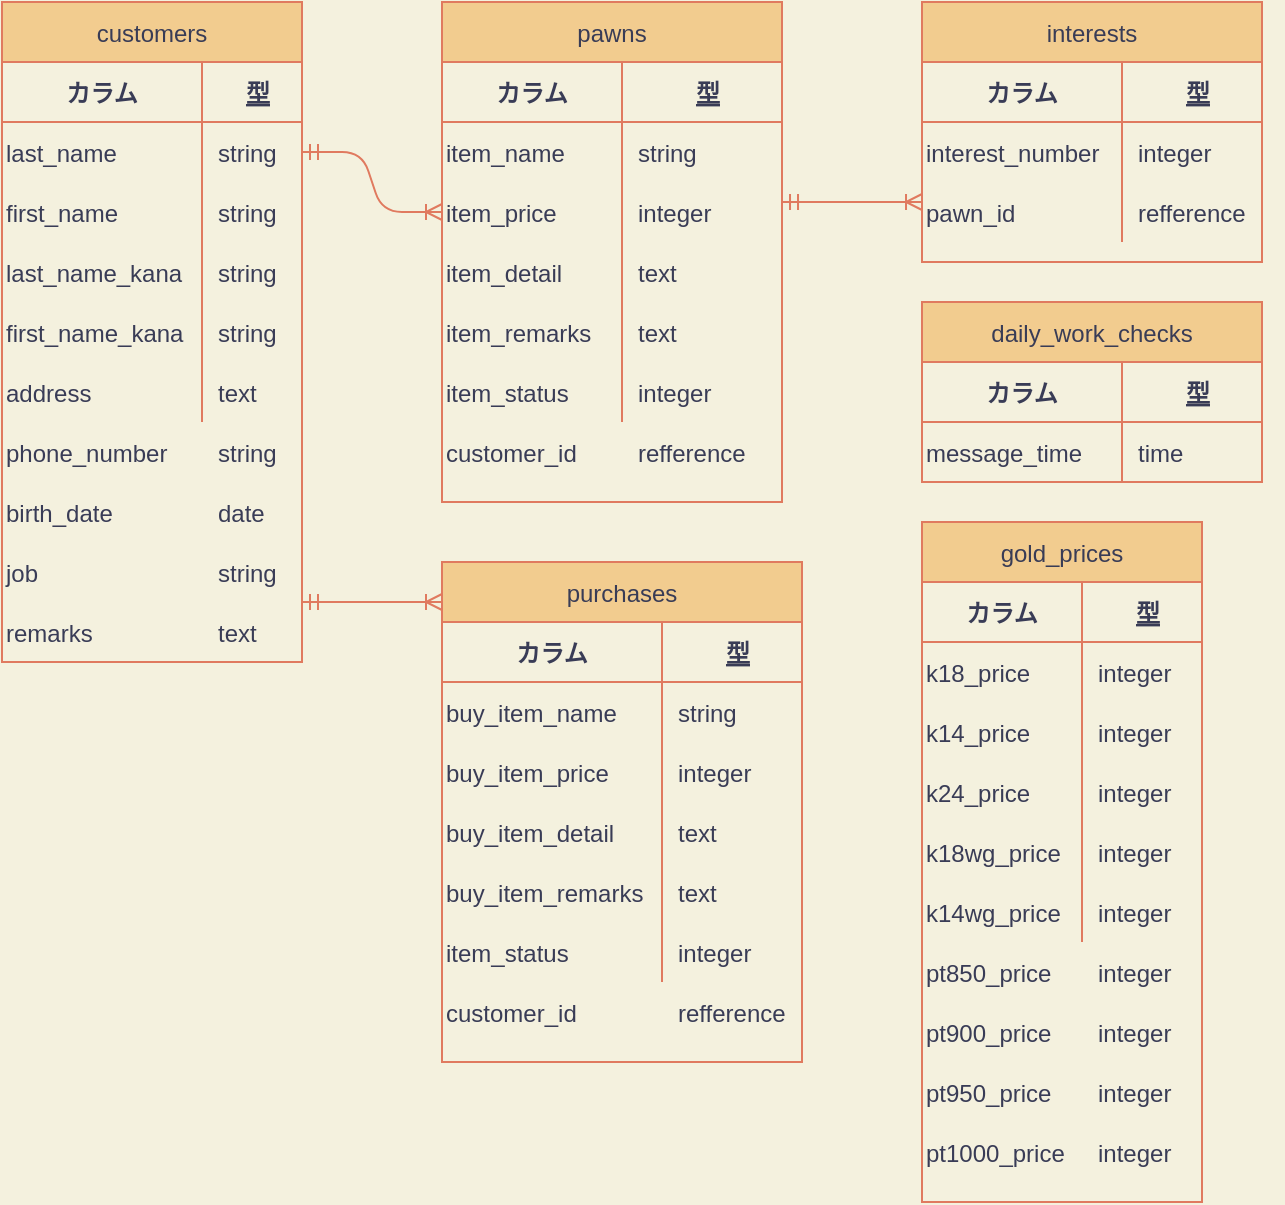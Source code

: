 <mxfile>
    <diagram id="DcBih9bzMBTXwJPgr-JT" name="ページ1">
        <mxGraphModel dx="356" dy="654" grid="1" gridSize="10" guides="1" tooltips="1" connect="1" arrows="1" fold="1" page="1" pageScale="1" pageWidth="827" pageHeight="1169" background="#F4F1DE" math="0" shadow="0">
            <root>
                <mxCell id="0"/>
                <mxCell id="1" parent="0"/>
                <mxCell id="56" value="pawns" style="shape=table;startSize=30;container=1;collapsible=1;childLayout=tableLayout;fixedRows=1;rowLines=0;fontStyle=0;align=center;resizeLast=1;fillColor=#F2CC8F;strokeColor=#E07A5F;fontColor=#393C56;" parent="1" vertex="1">
                    <mxGeometry x="240" y="20" width="170" height="250" as="geometry"/>
                </mxCell>
                <mxCell id="57" value="" style="shape=partialRectangle;collapsible=0;dropTarget=0;pointerEvents=0;fillColor=none;top=0;left=0;bottom=1;right=0;points=[[0,0.5],[1,0.5]];portConstraint=eastwest;strokeColor=#E07A5F;fontColor=#393C56;" parent="56" vertex="1">
                    <mxGeometry y="30" width="170" height="30" as="geometry"/>
                </mxCell>
                <mxCell id="58" value="カラム" style="shape=partialRectangle;connectable=0;fillColor=none;top=0;left=0;bottom=0;right=0;fontStyle=1;overflow=hidden;strokeColor=#E07A5F;fontColor=#393C56;" parent="57" vertex="1">
                    <mxGeometry width="90" height="30" as="geometry"/>
                </mxCell>
                <mxCell id="59" value="型" style="shape=partialRectangle;connectable=0;fillColor=none;top=0;left=0;bottom=0;right=0;align=center;spacingLeft=6;fontStyle=5;overflow=hidden;strokeColor=#E07A5F;fontColor=#393C56;" parent="57" vertex="1">
                    <mxGeometry x="90" width="80" height="30" as="geometry"/>
                </mxCell>
                <mxCell id="60" value="" style="shape=partialRectangle;collapsible=0;dropTarget=0;pointerEvents=0;fillColor=none;top=0;left=0;bottom=0;right=0;points=[[0,0.5],[1,0.5]];portConstraint=eastwest;strokeColor=#E07A5F;fontColor=#393C56;" parent="56" vertex="1">
                    <mxGeometry y="60" width="170" height="30" as="geometry"/>
                </mxCell>
                <mxCell id="61" value="item_name" style="shape=partialRectangle;connectable=0;fillColor=none;top=0;left=0;bottom=0;right=0;editable=1;overflow=hidden;align=left;strokeColor=#E07A5F;fontColor=#393C56;" parent="60" vertex="1">
                    <mxGeometry width="90" height="30" as="geometry"/>
                </mxCell>
                <mxCell id="62" value="string" style="shape=partialRectangle;connectable=0;fillColor=none;top=0;left=0;bottom=0;right=0;align=left;spacingLeft=6;overflow=hidden;strokeColor=#E07A5F;fontColor=#393C56;" parent="60" vertex="1">
                    <mxGeometry x="90" width="80" height="30" as="geometry"/>
                </mxCell>
                <mxCell id="63" value="" style="shape=partialRectangle;collapsible=0;dropTarget=0;pointerEvents=0;fillColor=none;top=0;left=0;bottom=0;right=0;points=[[0,0.5],[1,0.5]];portConstraint=eastwest;strokeColor=#E07A5F;fontColor=#393C56;" parent="56" vertex="1">
                    <mxGeometry y="90" width="170" height="30" as="geometry"/>
                </mxCell>
                <mxCell id="64" value="item_price" style="shape=partialRectangle;connectable=0;fillColor=none;top=0;left=0;bottom=0;right=0;editable=1;overflow=hidden;align=left;strokeColor=#E07A5F;fontColor=#393C56;" parent="63" vertex="1">
                    <mxGeometry width="90" height="30" as="geometry"/>
                </mxCell>
                <mxCell id="65" value="integer" style="shape=partialRectangle;connectable=0;fillColor=none;top=0;left=0;bottom=0;right=0;align=left;spacingLeft=6;overflow=hidden;strokeColor=#E07A5F;fontColor=#393C56;" parent="63" vertex="1">
                    <mxGeometry x="90" width="80" height="30" as="geometry"/>
                </mxCell>
                <mxCell id="66" value="" style="shape=partialRectangle;collapsible=0;dropTarget=0;pointerEvents=0;fillColor=none;top=0;left=0;bottom=0;right=0;points=[[0,0.5],[1,0.5]];portConstraint=eastwest;strokeColor=#E07A5F;fontColor=#393C56;" parent="56" vertex="1">
                    <mxGeometry y="120" width="170" height="30" as="geometry"/>
                </mxCell>
                <mxCell id="67" value="item_detail" style="shape=partialRectangle;connectable=0;fillColor=none;top=0;left=0;bottom=0;right=0;editable=1;overflow=hidden;align=left;strokeColor=#E07A5F;fontColor=#393C56;" parent="66" vertex="1">
                    <mxGeometry width="90" height="30" as="geometry"/>
                </mxCell>
                <mxCell id="68" value="text" style="shape=partialRectangle;connectable=0;fillColor=none;top=0;left=0;bottom=0;right=0;align=left;spacingLeft=6;overflow=hidden;strokeColor=#E07A5F;fontColor=#393C56;" parent="66" vertex="1">
                    <mxGeometry x="90" width="80" height="30" as="geometry"/>
                </mxCell>
                <mxCell id="69" value="" style="shape=partialRectangle;collapsible=0;dropTarget=0;pointerEvents=0;fillColor=none;top=0;left=0;bottom=0;right=0;points=[[0,0.5],[1,0.5]];portConstraint=eastwest;strokeColor=#E07A5F;fontColor=#393C56;" parent="56" vertex="1">
                    <mxGeometry y="150" width="170" height="30" as="geometry"/>
                </mxCell>
                <mxCell id="70" value="item_remarks" style="shape=partialRectangle;connectable=0;fillColor=none;top=0;left=0;bottom=0;right=0;editable=1;overflow=hidden;align=left;strokeColor=#E07A5F;fontColor=#393C56;" parent="69" vertex="1">
                    <mxGeometry width="90" height="30" as="geometry"/>
                </mxCell>
                <mxCell id="71" value="text" style="shape=partialRectangle;connectable=0;fillColor=none;top=0;left=0;bottom=0;right=0;align=left;spacingLeft=6;overflow=hidden;strokeColor=#E07A5F;fontColor=#393C56;" parent="69" vertex="1">
                    <mxGeometry x="90" width="80" height="30" as="geometry"/>
                </mxCell>
                <mxCell id="72" value="" style="shape=partialRectangle;collapsible=0;dropTarget=0;pointerEvents=0;fillColor=none;top=0;left=0;bottom=0;right=0;points=[[0,0.5],[1,0.5]];portConstraint=eastwest;strokeColor=#E07A5F;fontColor=#393C56;" parent="56" vertex="1">
                    <mxGeometry y="180" width="170" height="30" as="geometry"/>
                </mxCell>
                <mxCell id="73" value="item_status" style="shape=partialRectangle;connectable=0;fillColor=none;top=0;left=0;bottom=0;right=0;editable=1;overflow=hidden;align=left;strokeColor=#E07A5F;fontColor=#393C56;" parent="72" vertex="1">
                    <mxGeometry width="90" height="30" as="geometry"/>
                </mxCell>
                <mxCell id="74" value="integer" style="shape=partialRectangle;connectable=0;fillColor=none;top=0;left=0;bottom=0;right=0;align=left;spacingLeft=6;overflow=hidden;strokeColor=#E07A5F;fontColor=#393C56;" parent="72" vertex="1">
                    <mxGeometry x="90" width="80" height="30" as="geometry"/>
                </mxCell>
                <mxCell id="75" value="" style="shape=partialRectangle;collapsible=0;dropTarget=0;pointerEvents=0;fillColor=none;top=0;left=0;bottom=0;right=0;points=[[0,0.5],[1,0.5]];portConstraint=eastwest;strokeColor=#E07A5F;fontColor=#393C56;" parent="1" vertex="1">
                    <mxGeometry x="240" y="230" width="170.01" height="30" as="geometry"/>
                </mxCell>
                <mxCell id="76" value="customer_id" style="shape=partialRectangle;connectable=0;fillColor=none;top=0;left=0;bottom=0;right=0;editable=1;overflow=hidden;align=left;strokeColor=#E07A5F;fontColor=#393C56;" parent="75" vertex="1">
                    <mxGeometry width="110.5" height="30" as="geometry"/>
                </mxCell>
                <mxCell id="77" value="refference" style="shape=partialRectangle;connectable=0;fillColor=none;top=0;left=0;bottom=0;right=0;align=left;spacingLeft=6;overflow=hidden;strokeColor=#E07A5F;fontColor=#393C56;" parent="75" vertex="1">
                    <mxGeometry x="90.01" width="80" height="30" as="geometry"/>
                </mxCell>
                <mxCell id="79" value="" style="group" parent="1" vertex="1" connectable="0">
                    <mxGeometry x="20" y="20" width="150" height="330" as="geometry"/>
                </mxCell>
                <mxCell id="15" value="customers" style="shape=table;startSize=30;container=1;collapsible=1;childLayout=tableLayout;fixedRows=1;rowLines=0;fontStyle=0;align=center;resizeLast=1;fillColor=#F2CC8F;strokeColor=#E07A5F;fontColor=#393C56;" parent="79" vertex="1">
                    <mxGeometry width="150" height="330" as="geometry"/>
                </mxCell>
                <mxCell id="16" value="" style="shape=partialRectangle;collapsible=0;dropTarget=0;pointerEvents=0;fillColor=none;top=0;left=0;bottom=1;right=0;points=[[0,0.5],[1,0.5]];portConstraint=eastwest;strokeColor=#E07A5F;fontColor=#393C56;" parent="15" vertex="1">
                    <mxGeometry y="30" width="150" height="30" as="geometry"/>
                </mxCell>
                <mxCell id="17" value="カラム" style="shape=partialRectangle;connectable=0;fillColor=none;top=0;left=0;bottom=0;right=0;fontStyle=1;overflow=hidden;strokeColor=#E07A5F;fontColor=#393C56;" parent="16" vertex="1">
                    <mxGeometry width="100" height="30" as="geometry"/>
                </mxCell>
                <mxCell id="18" value="型" style="shape=partialRectangle;connectable=0;fillColor=none;top=0;left=0;bottom=0;right=0;align=center;spacingLeft=6;fontStyle=5;overflow=hidden;strokeColor=#E07A5F;fontColor=#393C56;" parent="16" vertex="1">
                    <mxGeometry x="100" width="50" height="30" as="geometry"/>
                </mxCell>
                <mxCell id="22" value="" style="shape=partialRectangle;collapsible=0;dropTarget=0;pointerEvents=0;fillColor=none;top=0;left=0;bottom=0;right=0;points=[[0,0.5],[1,0.5]];portConstraint=eastwest;strokeColor=#E07A5F;fontColor=#393C56;" parent="15" vertex="1">
                    <mxGeometry y="60" width="150" height="30" as="geometry"/>
                </mxCell>
                <mxCell id="23" value="last_name" style="shape=partialRectangle;connectable=0;fillColor=none;top=0;left=0;bottom=0;right=0;editable=1;overflow=hidden;align=left;strokeColor=#E07A5F;fontColor=#393C56;" parent="22" vertex="1">
                    <mxGeometry width="100" height="30" as="geometry"/>
                </mxCell>
                <mxCell id="24" value="string" style="shape=partialRectangle;connectable=0;fillColor=none;top=0;left=0;bottom=0;right=0;align=left;spacingLeft=6;overflow=hidden;strokeColor=#E07A5F;fontColor=#393C56;" parent="22" vertex="1">
                    <mxGeometry x="100" width="50" height="30" as="geometry"/>
                </mxCell>
                <mxCell id="25" value="" style="shape=partialRectangle;collapsible=0;dropTarget=0;pointerEvents=0;fillColor=none;top=0;left=0;bottom=0;right=0;points=[[0,0.5],[1,0.5]];portConstraint=eastwest;strokeColor=#E07A5F;fontColor=#393C56;" parent="15" vertex="1">
                    <mxGeometry y="90" width="150" height="30" as="geometry"/>
                </mxCell>
                <mxCell id="26" value="first_name" style="shape=partialRectangle;connectable=0;fillColor=none;top=0;left=0;bottom=0;right=0;editable=1;overflow=hidden;align=left;strokeColor=#E07A5F;fontColor=#393C56;" parent="25" vertex="1">
                    <mxGeometry width="100" height="30" as="geometry"/>
                </mxCell>
                <mxCell id="27" value="string" style="shape=partialRectangle;connectable=0;fillColor=none;top=0;left=0;bottom=0;right=0;align=left;spacingLeft=6;overflow=hidden;strokeColor=#E07A5F;fontColor=#393C56;" parent="25" vertex="1">
                    <mxGeometry x="100" width="50" height="30" as="geometry"/>
                </mxCell>
                <mxCell id="34" value="" style="shape=partialRectangle;collapsible=0;dropTarget=0;pointerEvents=0;fillColor=none;top=0;left=0;bottom=0;right=0;points=[[0,0.5],[1,0.5]];portConstraint=eastwest;strokeColor=#E07A5F;fontColor=#393C56;" parent="15" vertex="1">
                    <mxGeometry y="120" width="150" height="30" as="geometry"/>
                </mxCell>
                <mxCell id="35" value="last_name_kana" style="shape=partialRectangle;connectable=0;fillColor=none;top=0;left=0;bottom=0;right=0;editable=1;overflow=hidden;align=left;strokeColor=#E07A5F;fontColor=#393C56;" parent="34" vertex="1">
                    <mxGeometry width="100" height="30" as="geometry"/>
                </mxCell>
                <mxCell id="36" value="string" style="shape=partialRectangle;connectable=0;fillColor=none;top=0;left=0;bottom=0;right=0;align=left;spacingLeft=6;overflow=hidden;strokeColor=#E07A5F;fontColor=#393C56;" parent="34" vertex="1">
                    <mxGeometry x="100" width="50" height="30" as="geometry"/>
                </mxCell>
                <mxCell id="37" value="" style="shape=partialRectangle;collapsible=0;dropTarget=0;pointerEvents=0;fillColor=none;top=0;left=0;bottom=0;right=0;points=[[0,0.5],[1,0.5]];portConstraint=eastwest;strokeColor=#E07A5F;fontColor=#393C56;" parent="15" vertex="1">
                    <mxGeometry y="150" width="150" height="30" as="geometry"/>
                </mxCell>
                <mxCell id="38" value="first_name_kana" style="shape=partialRectangle;connectable=0;fillColor=none;top=0;left=0;bottom=0;right=0;editable=1;overflow=hidden;align=left;strokeColor=#E07A5F;fontColor=#393C56;" parent="37" vertex="1">
                    <mxGeometry width="100" height="30" as="geometry"/>
                </mxCell>
                <mxCell id="39" value="string" style="shape=partialRectangle;connectable=0;fillColor=none;top=0;left=0;bottom=0;right=0;align=left;spacingLeft=6;overflow=hidden;strokeColor=#E07A5F;fontColor=#393C56;" parent="37" vertex="1">
                    <mxGeometry x="100" width="50" height="30" as="geometry"/>
                </mxCell>
                <mxCell id="40" value="" style="shape=partialRectangle;collapsible=0;dropTarget=0;pointerEvents=0;fillColor=none;top=0;left=0;bottom=0;right=0;points=[[0,0.5],[1,0.5]];portConstraint=eastwest;strokeColor=#E07A5F;fontColor=#393C56;" parent="15" vertex="1">
                    <mxGeometry y="180" width="150" height="30" as="geometry"/>
                </mxCell>
                <mxCell id="41" value="address" style="shape=partialRectangle;connectable=0;fillColor=none;top=0;left=0;bottom=0;right=0;editable=1;overflow=hidden;align=left;strokeColor=#E07A5F;fontColor=#393C56;" parent="40" vertex="1">
                    <mxGeometry width="100" height="30" as="geometry"/>
                </mxCell>
                <mxCell id="42" value="text" style="shape=partialRectangle;connectable=0;fillColor=none;top=0;left=0;bottom=0;right=0;align=left;spacingLeft=6;overflow=hidden;strokeColor=#E07A5F;fontColor=#393C56;" parent="40" vertex="1">
                    <mxGeometry x="100" width="50" height="30" as="geometry"/>
                </mxCell>
                <mxCell id="44" value="" style="shape=partialRectangle;collapsible=0;dropTarget=0;pointerEvents=0;fillColor=none;top=0;left=0;bottom=0;right=0;points=[[0,0.5],[1,0.5]];portConstraint=eastwest;strokeColor=#E07A5F;fontColor=#393C56;" parent="79" vertex="1">
                    <mxGeometry y="240" width="150" height="30" as="geometry"/>
                </mxCell>
                <mxCell id="45" value="birth_date" style="shape=partialRectangle;connectable=0;fillColor=none;top=0;left=0;bottom=0;right=0;editable=1;overflow=hidden;align=left;strokeColor=#E07A5F;fontColor=#393C56;" parent="44" vertex="1">
                    <mxGeometry width="108.333" height="30" as="geometry"/>
                </mxCell>
                <mxCell id="47" value="" style="shape=partialRectangle;collapsible=0;dropTarget=0;pointerEvents=0;fillColor=none;top=0;left=0;bottom=0;right=0;points=[[0,0.5],[1,0.5]];portConstraint=eastwest;strokeColor=#E07A5F;fontColor=#393C56;" parent="79" vertex="1">
                    <mxGeometry y="210" width="150" height="30" as="geometry"/>
                </mxCell>
                <mxCell id="48" value="phone_number" style="shape=partialRectangle;connectable=0;fillColor=none;top=0;left=0;bottom=0;right=0;editable=1;overflow=hidden;align=left;strokeColor=#E07A5F;fontColor=#393C56;" parent="47" vertex="1">
                    <mxGeometry width="108.333" height="30" as="geometry"/>
                </mxCell>
                <mxCell id="50" value="" style="shape=partialRectangle;collapsible=0;dropTarget=0;pointerEvents=0;fillColor=none;top=0;left=0;bottom=0;right=0;points=[[0,0.5],[1,0.5]];portConstraint=eastwest;strokeColor=#E07A5F;fontColor=#393C56;" parent="79" vertex="1">
                    <mxGeometry y="300" width="150" height="30" as="geometry"/>
                </mxCell>
                <mxCell id="51" value="remarks" style="shape=partialRectangle;connectable=0;fillColor=none;top=0;left=0;bottom=0;right=0;editable=1;overflow=hidden;align=left;strokeColor=#E07A5F;fontColor=#393C56;" parent="50" vertex="1">
                    <mxGeometry width="108.333" height="30" as="geometry"/>
                </mxCell>
                <mxCell id="53" value="" style="shape=partialRectangle;collapsible=0;dropTarget=0;pointerEvents=0;fillColor=none;top=0;left=0;bottom=0;right=0;points=[[0,0.5],[1,0.5]];portConstraint=eastwest;strokeColor=#E07A5F;fontColor=#393C56;" parent="79" vertex="1">
                    <mxGeometry y="270" width="150" height="30" as="geometry"/>
                </mxCell>
                <mxCell id="54" value="job" style="shape=partialRectangle;connectable=0;fillColor=none;top=0;left=0;bottom=0;right=0;editable=1;overflow=hidden;align=left;strokeColor=#E07A5F;fontColor=#393C56;" parent="53" vertex="1">
                    <mxGeometry width="108.333" height="30" as="geometry"/>
                </mxCell>
                <mxCell id="49" value="string" style="shape=partialRectangle;connectable=0;fillColor=none;top=0;left=0;bottom=0;right=0;align=left;spacingLeft=6;overflow=hidden;strokeColor=#E07A5F;fontColor=#393C56;" parent="79" vertex="1">
                    <mxGeometry x="100.003" y="210" width="41.667" height="30" as="geometry"/>
                </mxCell>
                <mxCell id="46" value="date" style="shape=partialRectangle;connectable=0;fillColor=none;top=0;left=0;bottom=0;right=0;align=left;spacingLeft=6;overflow=hidden;strokeColor=#E07A5F;fontColor=#393C56;" parent="79" vertex="1">
                    <mxGeometry x="100.003" y="240" width="41.667" height="30" as="geometry"/>
                </mxCell>
                <mxCell id="55" value="string" style="shape=partialRectangle;connectable=0;fillColor=none;top=0;left=0;bottom=0;right=0;align=left;spacingLeft=6;overflow=hidden;strokeColor=#E07A5F;fontColor=#393C56;" parent="79" vertex="1">
                    <mxGeometry x="100.003" y="270" width="41.667" height="30" as="geometry"/>
                </mxCell>
                <mxCell id="52" value="text" style="shape=partialRectangle;connectable=0;fillColor=none;top=0;left=0;bottom=0;right=0;align=left;spacingLeft=6;overflow=hidden;strokeColor=#E07A5F;fontColor=#393C56;" parent="79" vertex="1">
                    <mxGeometry x="100.003" y="300" width="41.667" height="30" as="geometry"/>
                </mxCell>
                <mxCell id="83" value="" style="edgeStyle=entityRelationEdgeStyle;fontSize=12;html=1;endArrow=ERoneToMany;startArrow=ERmandOne;fontColor=#393C56;strokeColor=#E07A5F;fillColor=#F2CC8F;exitX=1;exitY=0.5;exitDx=0;exitDy=0;entryX=0;entryY=0.5;entryDx=0;entryDy=0;" parent="1" source="22" target="63" edge="1">
                    <mxGeometry width="100" height="100" relative="1" as="geometry">
                        <mxPoint x="330" y="390" as="sourcePoint"/>
                        <mxPoint x="430" y="290" as="targetPoint"/>
                    </mxGeometry>
                </mxCell>
                <mxCell id="84" value="purchases" style="shape=table;startSize=30;container=1;collapsible=1;childLayout=tableLayout;fixedRows=1;rowLines=0;fontStyle=0;align=center;resizeLast=1;fillColor=#F2CC8F;strokeColor=#E07A5F;fontColor=#393C56;" parent="1" vertex="1">
                    <mxGeometry x="240" y="300" width="180" height="250" as="geometry"/>
                </mxCell>
                <mxCell id="85" value="" style="shape=partialRectangle;collapsible=0;dropTarget=0;pointerEvents=0;fillColor=none;top=0;left=0;bottom=1;right=0;points=[[0,0.5],[1,0.5]];portConstraint=eastwest;strokeColor=#E07A5F;fontColor=#393C56;" parent="84" vertex="1">
                    <mxGeometry y="30" width="180" height="30" as="geometry"/>
                </mxCell>
                <mxCell id="86" value="カラム" style="shape=partialRectangle;connectable=0;fillColor=none;top=0;left=0;bottom=0;right=0;fontStyle=1;overflow=hidden;strokeColor=#E07A5F;fontColor=#393C56;" parent="85" vertex="1">
                    <mxGeometry width="110" height="30" as="geometry"/>
                </mxCell>
                <mxCell id="87" value="型" style="shape=partialRectangle;connectable=0;fillColor=none;top=0;left=0;bottom=0;right=0;align=center;spacingLeft=6;fontStyle=5;overflow=hidden;strokeColor=#E07A5F;fontColor=#393C56;" parent="85" vertex="1">
                    <mxGeometry x="110" width="70" height="30" as="geometry"/>
                </mxCell>
                <mxCell id="88" value="" style="shape=partialRectangle;collapsible=0;dropTarget=0;pointerEvents=0;fillColor=none;top=0;left=0;bottom=0;right=0;points=[[0,0.5],[1,0.5]];portConstraint=eastwest;strokeColor=#E07A5F;fontColor=#393C56;" parent="84" vertex="1">
                    <mxGeometry y="60" width="180" height="30" as="geometry"/>
                </mxCell>
                <mxCell id="89" value="buy_item_name" style="shape=partialRectangle;connectable=0;fillColor=none;top=0;left=0;bottom=0;right=0;editable=1;overflow=hidden;align=left;strokeColor=#E07A5F;fontColor=#393C56;" parent="88" vertex="1">
                    <mxGeometry width="110" height="30" as="geometry"/>
                </mxCell>
                <mxCell id="90" value="string" style="shape=partialRectangle;connectable=0;fillColor=none;top=0;left=0;bottom=0;right=0;align=left;spacingLeft=6;overflow=hidden;strokeColor=#E07A5F;fontColor=#393C56;" parent="88" vertex="1">
                    <mxGeometry x="110" width="70" height="30" as="geometry"/>
                </mxCell>
                <mxCell id="91" value="" style="shape=partialRectangle;collapsible=0;dropTarget=0;pointerEvents=0;fillColor=none;top=0;left=0;bottom=0;right=0;points=[[0,0.5],[1,0.5]];portConstraint=eastwest;strokeColor=#E07A5F;fontColor=#393C56;" parent="84" vertex="1">
                    <mxGeometry y="90" width="180" height="30" as="geometry"/>
                </mxCell>
                <mxCell id="92" value="buy_item_price" style="shape=partialRectangle;connectable=0;fillColor=none;top=0;left=0;bottom=0;right=0;editable=1;overflow=hidden;align=left;strokeColor=#E07A5F;fontColor=#393C56;" parent="91" vertex="1">
                    <mxGeometry width="110" height="30" as="geometry"/>
                </mxCell>
                <mxCell id="93" value="integer" style="shape=partialRectangle;connectable=0;fillColor=none;top=0;left=0;bottom=0;right=0;align=left;spacingLeft=6;overflow=hidden;strokeColor=#E07A5F;fontColor=#393C56;" parent="91" vertex="1">
                    <mxGeometry x="110" width="70" height="30" as="geometry"/>
                </mxCell>
                <mxCell id="94" value="" style="shape=partialRectangle;collapsible=0;dropTarget=0;pointerEvents=0;fillColor=none;top=0;left=0;bottom=0;right=0;points=[[0,0.5],[1,0.5]];portConstraint=eastwest;strokeColor=#E07A5F;fontColor=#393C56;" parent="84" vertex="1">
                    <mxGeometry y="120" width="180" height="30" as="geometry"/>
                </mxCell>
                <mxCell id="95" value="buy_item_detail" style="shape=partialRectangle;connectable=0;fillColor=none;top=0;left=0;bottom=0;right=0;editable=1;overflow=hidden;align=left;strokeColor=#E07A5F;fontColor=#393C56;" parent="94" vertex="1">
                    <mxGeometry width="110" height="30" as="geometry"/>
                </mxCell>
                <mxCell id="96" value="text" style="shape=partialRectangle;connectable=0;fillColor=none;top=0;left=0;bottom=0;right=0;align=left;spacingLeft=6;overflow=hidden;strokeColor=#E07A5F;fontColor=#393C56;" parent="94" vertex="1">
                    <mxGeometry x="110" width="70" height="30" as="geometry"/>
                </mxCell>
                <mxCell id="97" value="" style="shape=partialRectangle;collapsible=0;dropTarget=0;pointerEvents=0;fillColor=none;top=0;left=0;bottom=0;right=0;points=[[0,0.5],[1,0.5]];portConstraint=eastwest;strokeColor=#E07A5F;fontColor=#393C56;" parent="84" vertex="1">
                    <mxGeometry y="150" width="180" height="30" as="geometry"/>
                </mxCell>
                <mxCell id="98" value="buy_item_remarks" style="shape=partialRectangle;connectable=0;fillColor=none;top=0;left=0;bottom=0;right=0;editable=1;overflow=hidden;align=left;strokeColor=#E07A5F;fontColor=#393C56;" parent="97" vertex="1">
                    <mxGeometry width="110" height="30" as="geometry"/>
                </mxCell>
                <mxCell id="99" value="text" style="shape=partialRectangle;connectable=0;fillColor=none;top=0;left=0;bottom=0;right=0;align=left;spacingLeft=6;overflow=hidden;strokeColor=#E07A5F;fontColor=#393C56;" parent="97" vertex="1">
                    <mxGeometry x="110" width="70" height="30" as="geometry"/>
                </mxCell>
                <mxCell id="100" value="" style="shape=partialRectangle;collapsible=0;dropTarget=0;pointerEvents=0;fillColor=none;top=0;left=0;bottom=0;right=0;points=[[0,0.5],[1,0.5]];portConstraint=eastwest;strokeColor=#E07A5F;fontColor=#393C56;" parent="84" vertex="1">
                    <mxGeometry y="180" width="180" height="30" as="geometry"/>
                </mxCell>
                <mxCell id="101" value="item_status" style="shape=partialRectangle;connectable=0;fillColor=none;top=0;left=0;bottom=0;right=0;editable=1;overflow=hidden;align=left;strokeColor=#E07A5F;fontColor=#393C56;" parent="100" vertex="1">
                    <mxGeometry width="110" height="30" as="geometry"/>
                </mxCell>
                <mxCell id="102" value="integer" style="shape=partialRectangle;connectable=0;fillColor=none;top=0;left=0;bottom=0;right=0;align=left;spacingLeft=6;overflow=hidden;strokeColor=#E07A5F;fontColor=#393C56;" parent="100" vertex="1">
                    <mxGeometry x="110" width="70" height="30" as="geometry"/>
                </mxCell>
                <mxCell id="103" value="" style="shape=partialRectangle;collapsible=0;dropTarget=0;pointerEvents=0;fillColor=none;top=0;left=0;bottom=0;right=0;points=[[0,0.5],[1,0.5]];portConstraint=eastwest;strokeColor=#E07A5F;fontColor=#393C56;" parent="1" vertex="1">
                    <mxGeometry x="240" y="510" width="170.01" height="30" as="geometry"/>
                </mxCell>
                <mxCell id="104" value="customer_id" style="shape=partialRectangle;connectable=0;fillColor=none;top=0;left=0;bottom=0;right=0;editable=1;overflow=hidden;align=left;strokeColor=#E07A5F;fontColor=#393C56;" parent="103" vertex="1">
                    <mxGeometry width="110.5" height="30" as="geometry"/>
                </mxCell>
                <mxCell id="105" value="refference" style="shape=partialRectangle;connectable=0;fillColor=none;top=0;left=0;bottom=0;right=0;align=left;spacingLeft=6;overflow=hidden;strokeColor=#E07A5F;fontColor=#393C56;" parent="103" vertex="1">
                    <mxGeometry x="110" width="80" height="30" as="geometry"/>
                </mxCell>
                <mxCell id="106" value="" style="edgeStyle=entityRelationEdgeStyle;fontSize=12;html=1;endArrow=ERoneToMany;startArrow=ERmandOne;fontColor=#393C56;strokeColor=#E07A5F;fillColor=#F2CC8F;exitX=1;exitY=0.5;exitDx=0;exitDy=0;entryX=0;entryY=0.5;entryDx=0;entryDy=0;" parent="1" edge="1">
                    <mxGeometry width="100" height="100" relative="1" as="geometry">
                        <mxPoint x="170" y="320" as="sourcePoint"/>
                        <mxPoint x="240" y="320" as="targetPoint"/>
                    </mxGeometry>
                </mxCell>
                <mxCell id="108" value="interests" style="shape=table;startSize=30;container=1;collapsible=1;childLayout=tableLayout;fixedRows=1;rowLines=0;fontStyle=0;align=center;resizeLast=1;fillColor=#F2CC8F;strokeColor=#E07A5F;fontColor=#393C56;" parent="1" vertex="1">
                    <mxGeometry x="480" y="20" width="170" height="130" as="geometry"/>
                </mxCell>
                <mxCell id="109" value="" style="shape=partialRectangle;collapsible=0;dropTarget=0;pointerEvents=0;fillColor=none;top=0;left=0;bottom=1;right=0;points=[[0,0.5],[1,0.5]];portConstraint=eastwest;strokeColor=#E07A5F;fontColor=#393C56;" parent="108" vertex="1">
                    <mxGeometry y="30" width="170" height="30" as="geometry"/>
                </mxCell>
                <mxCell id="110" value="カラム" style="shape=partialRectangle;connectable=0;fillColor=none;top=0;left=0;bottom=0;right=0;fontStyle=1;overflow=hidden;strokeColor=#E07A5F;fontColor=#393C56;" parent="109" vertex="1">
                    <mxGeometry width="100" height="30" as="geometry"/>
                </mxCell>
                <mxCell id="111" value="型" style="shape=partialRectangle;connectable=0;fillColor=none;top=0;left=0;bottom=0;right=0;align=center;spacingLeft=6;fontStyle=5;overflow=hidden;strokeColor=#E07A5F;fontColor=#393C56;" parent="109" vertex="1">
                    <mxGeometry x="100" width="70" height="30" as="geometry"/>
                </mxCell>
                <mxCell id="112" value="" style="shape=partialRectangle;collapsible=0;dropTarget=0;pointerEvents=0;fillColor=none;top=0;left=0;bottom=0;right=0;points=[[0,0.5],[1,0.5]];portConstraint=eastwest;strokeColor=#E07A5F;fontColor=#393C56;" parent="108" vertex="1">
                    <mxGeometry y="60" width="170" height="30" as="geometry"/>
                </mxCell>
                <mxCell id="113" value="interest_number" style="shape=partialRectangle;connectable=0;fillColor=none;top=0;left=0;bottom=0;right=0;editable=1;overflow=hidden;align=left;strokeColor=#E07A5F;fontColor=#393C56;" parent="112" vertex="1">
                    <mxGeometry width="100" height="30" as="geometry"/>
                </mxCell>
                <mxCell id="114" value="integer" style="shape=partialRectangle;connectable=0;fillColor=none;top=0;left=0;bottom=0;right=0;align=left;spacingLeft=6;overflow=hidden;strokeColor=#E07A5F;fontColor=#393C56;" parent="112" vertex="1">
                    <mxGeometry x="100" width="70" height="30" as="geometry"/>
                </mxCell>
                <mxCell id="115" value="" style="shape=partialRectangle;collapsible=0;dropTarget=0;pointerEvents=0;fillColor=none;top=0;left=0;bottom=0;right=0;points=[[0,0.5],[1,0.5]];portConstraint=eastwest;strokeColor=#E07A5F;fontColor=#393C56;" parent="108" vertex="1">
                    <mxGeometry y="90" width="170" height="30" as="geometry"/>
                </mxCell>
                <mxCell id="116" value="pawn_id" style="shape=partialRectangle;connectable=0;fillColor=none;top=0;left=0;bottom=0;right=0;editable=1;overflow=hidden;align=left;strokeColor=#E07A5F;fontColor=#393C56;" parent="115" vertex="1">
                    <mxGeometry width="100" height="30" as="geometry"/>
                </mxCell>
                <mxCell id="117" value="refference" style="shape=partialRectangle;connectable=0;fillColor=none;top=0;left=0;bottom=0;right=0;align=left;spacingLeft=6;overflow=hidden;strokeColor=#E07A5F;fontColor=#393C56;" parent="115" vertex="1">
                    <mxGeometry x="100" width="70" height="30" as="geometry"/>
                </mxCell>
                <mxCell id="127" value="" style="edgeStyle=entityRelationEdgeStyle;fontSize=12;html=1;endArrow=ERoneToMany;startArrow=ERmandOne;fontColor=#393C56;strokeColor=#E07A5F;fillColor=#F2CC8F;exitX=1;exitY=0.5;exitDx=0;exitDy=0;entryX=0;entryY=0.5;entryDx=0;entryDy=0;" parent="1" edge="1">
                    <mxGeometry width="100" height="100" relative="1" as="geometry">
                        <mxPoint x="410.01" y="120" as="sourcePoint"/>
                        <mxPoint x="480.01" y="120" as="targetPoint"/>
                    </mxGeometry>
                </mxCell>
                <mxCell id="128" value="daily_work_checks" style="shape=table;startSize=30;container=1;collapsible=1;childLayout=tableLayout;fixedRows=1;rowLines=0;fontStyle=0;align=center;resizeLast=1;fillColor=#F2CC8F;strokeColor=#E07A5F;fontColor=#393C56;" parent="1" vertex="1">
                    <mxGeometry x="480" y="170" width="170" height="90" as="geometry"/>
                </mxCell>
                <mxCell id="129" value="" style="shape=partialRectangle;collapsible=0;dropTarget=0;pointerEvents=0;fillColor=none;top=0;left=0;bottom=1;right=0;points=[[0,0.5],[1,0.5]];portConstraint=eastwest;strokeColor=#E07A5F;fontColor=#393C56;" parent="128" vertex="1">
                    <mxGeometry y="30" width="170" height="30" as="geometry"/>
                </mxCell>
                <mxCell id="130" value="カラム" style="shape=partialRectangle;connectable=0;fillColor=none;top=0;left=0;bottom=0;right=0;fontStyle=1;overflow=hidden;strokeColor=#E07A5F;fontColor=#393C56;" parent="129" vertex="1">
                    <mxGeometry width="100" height="30" as="geometry"/>
                </mxCell>
                <mxCell id="131" value="型" style="shape=partialRectangle;connectable=0;fillColor=none;top=0;left=0;bottom=0;right=0;align=center;spacingLeft=6;fontStyle=5;overflow=hidden;strokeColor=#E07A5F;fontColor=#393C56;" parent="129" vertex="1">
                    <mxGeometry x="100" width="70" height="30" as="geometry"/>
                </mxCell>
                <mxCell id="132" value="" style="shape=partialRectangle;collapsible=0;dropTarget=0;pointerEvents=0;fillColor=none;top=0;left=0;bottom=0;right=0;points=[[0,0.5],[1,0.5]];portConstraint=eastwest;strokeColor=#E07A5F;fontColor=#393C56;" parent="128" vertex="1">
                    <mxGeometry y="60" width="170" height="30" as="geometry"/>
                </mxCell>
                <mxCell id="133" value="message_time" style="shape=partialRectangle;connectable=0;fillColor=none;top=0;left=0;bottom=0;right=0;editable=1;overflow=hidden;align=left;strokeColor=#E07A5F;fontColor=#393C56;" parent="132" vertex="1">
                    <mxGeometry width="100" height="30" as="geometry"/>
                </mxCell>
                <mxCell id="134" value="time" style="shape=partialRectangle;connectable=0;fillColor=none;top=0;left=0;bottom=0;right=0;align=left;spacingLeft=6;overflow=hidden;strokeColor=#E07A5F;fontColor=#393C56;" parent="132" vertex="1">
                    <mxGeometry x="100" width="70" height="30" as="geometry"/>
                </mxCell>
                <mxCell id="138" value="gold_prices" style="shape=table;startSize=30;container=1;collapsible=1;childLayout=tableLayout;fixedRows=1;rowLines=0;fontStyle=0;align=center;resizeLast=1;fillColor=#F2CC8F;strokeColor=#E07A5F;fontColor=#393C56;" parent="1" vertex="1">
                    <mxGeometry x="480" y="280" width="140" height="340" as="geometry"/>
                </mxCell>
                <mxCell id="139" value="" style="shape=partialRectangle;collapsible=0;dropTarget=0;pointerEvents=0;fillColor=none;top=0;left=0;bottom=1;right=0;points=[[0,0.5],[1,0.5]];portConstraint=eastwest;strokeColor=#E07A5F;fontColor=#393C56;" parent="138" vertex="1">
                    <mxGeometry y="30" width="140" height="30" as="geometry"/>
                </mxCell>
                <mxCell id="140" value="カラム" style="shape=partialRectangle;connectable=0;fillColor=none;top=0;left=0;bottom=0;right=0;fontStyle=1;overflow=hidden;strokeColor=#E07A5F;fontColor=#393C56;" parent="139" vertex="1">
                    <mxGeometry width="80" height="30" as="geometry"/>
                </mxCell>
                <mxCell id="141" value="型" style="shape=partialRectangle;connectable=0;fillColor=none;top=0;left=0;bottom=0;right=0;align=center;spacingLeft=6;fontStyle=5;overflow=hidden;strokeColor=#E07A5F;fontColor=#393C56;" parent="139" vertex="1">
                    <mxGeometry x="80" width="60" height="30" as="geometry"/>
                </mxCell>
                <mxCell id="142" value="" style="shape=partialRectangle;collapsible=0;dropTarget=0;pointerEvents=0;fillColor=none;top=0;left=0;bottom=0;right=0;points=[[0,0.5],[1,0.5]];portConstraint=eastwest;strokeColor=#E07A5F;fontColor=#393C56;" parent="138" vertex="1">
                    <mxGeometry y="60" width="140" height="30" as="geometry"/>
                </mxCell>
                <mxCell id="143" value="k18_price" style="shape=partialRectangle;connectable=0;fillColor=none;top=0;left=0;bottom=0;right=0;editable=1;overflow=hidden;align=left;strokeColor=#E07A5F;fontColor=#393C56;" parent="142" vertex="1">
                    <mxGeometry width="80" height="30" as="geometry"/>
                </mxCell>
                <mxCell id="144" value="integer" style="shape=partialRectangle;connectable=0;fillColor=none;top=0;left=0;bottom=0;right=0;align=left;spacingLeft=6;overflow=hidden;strokeColor=#E07A5F;fontColor=#393C56;" parent="142" vertex="1">
                    <mxGeometry x="80" width="60" height="30" as="geometry"/>
                </mxCell>
                <mxCell id="145" value="" style="shape=partialRectangle;collapsible=0;dropTarget=0;pointerEvents=0;fillColor=none;top=0;left=0;bottom=0;right=0;points=[[0,0.5],[1,0.5]];portConstraint=eastwest;strokeColor=#E07A5F;fontColor=#393C56;" parent="138" vertex="1">
                    <mxGeometry y="90" width="140" height="30" as="geometry"/>
                </mxCell>
                <mxCell id="146" value="k14_price" style="shape=partialRectangle;connectable=0;fillColor=none;top=0;left=0;bottom=0;right=0;editable=1;overflow=hidden;align=left;strokeColor=#E07A5F;fontColor=#393C56;" parent="145" vertex="1">
                    <mxGeometry width="80" height="30" as="geometry"/>
                </mxCell>
                <mxCell id="147" value="integer" style="shape=partialRectangle;connectable=0;fillColor=none;top=0;left=0;bottom=0;right=0;align=left;spacingLeft=6;overflow=hidden;strokeColor=#E07A5F;fontColor=#393C56;" parent="145" vertex="1">
                    <mxGeometry x="80" width="60" height="30" as="geometry"/>
                </mxCell>
                <mxCell id="148" value="" style="shape=partialRectangle;collapsible=0;dropTarget=0;pointerEvents=0;fillColor=none;top=0;left=0;bottom=0;right=0;points=[[0,0.5],[1,0.5]];portConstraint=eastwest;strokeColor=#E07A5F;fontColor=#393C56;" parent="138" vertex="1">
                    <mxGeometry y="120" width="140" height="30" as="geometry"/>
                </mxCell>
                <mxCell id="149" value="k24_price" style="shape=partialRectangle;connectable=0;fillColor=none;top=0;left=0;bottom=0;right=0;editable=1;overflow=hidden;align=left;strokeColor=#E07A5F;fontColor=#393C56;" parent="148" vertex="1">
                    <mxGeometry width="80" height="30" as="geometry"/>
                </mxCell>
                <mxCell id="150" value="integer" style="shape=partialRectangle;connectable=0;fillColor=none;top=0;left=0;bottom=0;right=0;align=left;spacingLeft=6;overflow=hidden;strokeColor=#E07A5F;fontColor=#393C56;" parent="148" vertex="1">
                    <mxGeometry x="80" width="60" height="30" as="geometry"/>
                </mxCell>
                <mxCell id="151" value="" style="shape=partialRectangle;collapsible=0;dropTarget=0;pointerEvents=0;fillColor=none;top=0;left=0;bottom=0;right=0;points=[[0,0.5],[1,0.5]];portConstraint=eastwest;strokeColor=#E07A5F;fontColor=#393C56;" parent="138" vertex="1">
                    <mxGeometry y="150" width="140" height="30" as="geometry"/>
                </mxCell>
                <mxCell id="152" value="k18wg_price" style="shape=partialRectangle;connectable=0;fillColor=none;top=0;left=0;bottom=0;right=0;editable=1;overflow=hidden;align=left;strokeColor=#E07A5F;fontColor=#393C56;" parent="151" vertex="1">
                    <mxGeometry width="80" height="30" as="geometry"/>
                </mxCell>
                <mxCell id="153" value="integer" style="shape=partialRectangle;connectable=0;fillColor=none;top=0;left=0;bottom=0;right=0;align=left;spacingLeft=6;overflow=hidden;strokeColor=#E07A5F;fontColor=#393C56;" parent="151" vertex="1">
                    <mxGeometry x="80" width="60" height="30" as="geometry"/>
                </mxCell>
                <mxCell id="154" value="" style="shape=partialRectangle;collapsible=0;dropTarget=0;pointerEvents=0;fillColor=none;top=0;left=0;bottom=0;right=0;points=[[0,0.5],[1,0.5]];portConstraint=eastwest;strokeColor=#E07A5F;fontColor=#393C56;" parent="138" vertex="1">
                    <mxGeometry y="180" width="140" height="30" as="geometry"/>
                </mxCell>
                <mxCell id="155" value="k14wg_price" style="shape=partialRectangle;connectable=0;fillColor=none;top=0;left=0;bottom=0;right=0;editable=1;overflow=hidden;align=left;strokeColor=#E07A5F;fontColor=#393C56;" parent="154" vertex="1">
                    <mxGeometry width="80" height="30" as="geometry"/>
                </mxCell>
                <mxCell id="156" value="integer" style="shape=partialRectangle;connectable=0;fillColor=none;top=0;left=0;bottom=0;right=0;align=left;spacingLeft=6;overflow=hidden;strokeColor=#E07A5F;fontColor=#393C56;" parent="154" vertex="1">
                    <mxGeometry x="80" width="60" height="30" as="geometry"/>
                </mxCell>
                <mxCell id="157" value="" style="shape=partialRectangle;collapsible=0;dropTarget=0;pointerEvents=0;fillColor=none;top=0;left=0;bottom=0;right=0;points=[[0,0.5],[1,0.5]];portConstraint=eastwest;strokeColor=#E07A5F;fontColor=#393C56;" parent="1" vertex="1">
                    <mxGeometry x="480" y="490" width="180" height="30" as="geometry"/>
                </mxCell>
                <mxCell id="158" value="pt850_price" style="shape=partialRectangle;connectable=0;fillColor=none;top=0;left=0;bottom=0;right=0;editable=1;overflow=hidden;align=left;strokeColor=#E07A5F;fontColor=#393C56;" parent="157" vertex="1">
                    <mxGeometry width="110" height="30" as="geometry"/>
                </mxCell>
                <mxCell id="159" value="integer" style="shape=partialRectangle;connectable=0;fillColor=none;top=0;left=0;bottom=0;right=0;align=left;spacingLeft=6;overflow=hidden;strokeColor=#E07A5F;fontColor=#393C56;" parent="157" vertex="1">
                    <mxGeometry x="80" width="70" height="30" as="geometry"/>
                </mxCell>
                <mxCell id="160" value="" style="shape=partialRectangle;collapsible=0;dropTarget=0;pointerEvents=0;fillColor=none;top=0;left=0;bottom=0;right=0;points=[[0,0.5],[1,0.5]];portConstraint=eastwest;strokeColor=#E07A5F;fontColor=#393C56;" parent="1" vertex="1">
                    <mxGeometry x="480" y="520" width="180" height="30" as="geometry"/>
                </mxCell>
                <mxCell id="161" value="pt900_price" style="shape=partialRectangle;connectable=0;fillColor=none;top=0;left=0;bottom=0;right=0;editable=1;overflow=hidden;align=left;strokeColor=#E07A5F;fontColor=#393C56;" parent="160" vertex="1">
                    <mxGeometry width="110" height="30" as="geometry"/>
                </mxCell>
                <mxCell id="162" value="integer" style="shape=partialRectangle;connectable=0;fillColor=none;top=0;left=0;bottom=0;right=0;align=left;spacingLeft=6;overflow=hidden;strokeColor=#E07A5F;fontColor=#393C56;" parent="160" vertex="1">
                    <mxGeometry x="80" width="70" height="30" as="geometry"/>
                </mxCell>
                <mxCell id="163" value="" style="shape=partialRectangle;collapsible=0;dropTarget=0;pointerEvents=0;fillColor=none;top=0;left=0;bottom=0;right=0;points=[[0,0.5],[1,0.5]];portConstraint=eastwest;strokeColor=#E07A5F;fontColor=#393C56;" parent="1" vertex="1">
                    <mxGeometry x="480" y="550" width="180" height="30" as="geometry"/>
                </mxCell>
                <mxCell id="164" value="pt950_price" style="shape=partialRectangle;connectable=0;fillColor=none;top=0;left=0;bottom=0;right=0;editable=1;overflow=hidden;align=left;strokeColor=#E07A5F;fontColor=#393C56;" parent="163" vertex="1">
                    <mxGeometry width="110" height="30" as="geometry"/>
                </mxCell>
                <mxCell id="165" value="integer" style="shape=partialRectangle;connectable=0;fillColor=none;top=0;left=0;bottom=0;right=0;align=left;spacingLeft=6;overflow=hidden;strokeColor=#E07A5F;fontColor=#393C56;" parent="163" vertex="1">
                    <mxGeometry x="80" width="70" height="30" as="geometry"/>
                </mxCell>
                <mxCell id="166" value="" style="shape=partialRectangle;collapsible=0;dropTarget=0;pointerEvents=0;fillColor=none;top=0;left=0;bottom=0;right=0;points=[[0,0.5],[1,0.5]];portConstraint=eastwest;strokeColor=#E07A5F;fontColor=#393C56;" parent="1" vertex="1">
                    <mxGeometry x="480" y="580" width="180" height="30" as="geometry"/>
                </mxCell>
                <mxCell id="167" value="pt1000_price" style="shape=partialRectangle;connectable=0;fillColor=none;top=0;left=0;bottom=0;right=0;editable=1;overflow=hidden;align=left;strokeColor=#E07A5F;fontColor=#393C56;" parent="166" vertex="1">
                    <mxGeometry width="110" height="30" as="geometry"/>
                </mxCell>
                <mxCell id="168" value="integer" style="shape=partialRectangle;connectable=0;fillColor=none;top=0;left=0;bottom=0;right=0;align=left;spacingLeft=6;overflow=hidden;strokeColor=#E07A5F;fontColor=#393C56;" parent="166" vertex="1">
                    <mxGeometry x="80" width="70" height="30" as="geometry"/>
                </mxCell>
            </root>
        </mxGraphModel>
    </diagram>
</mxfile>